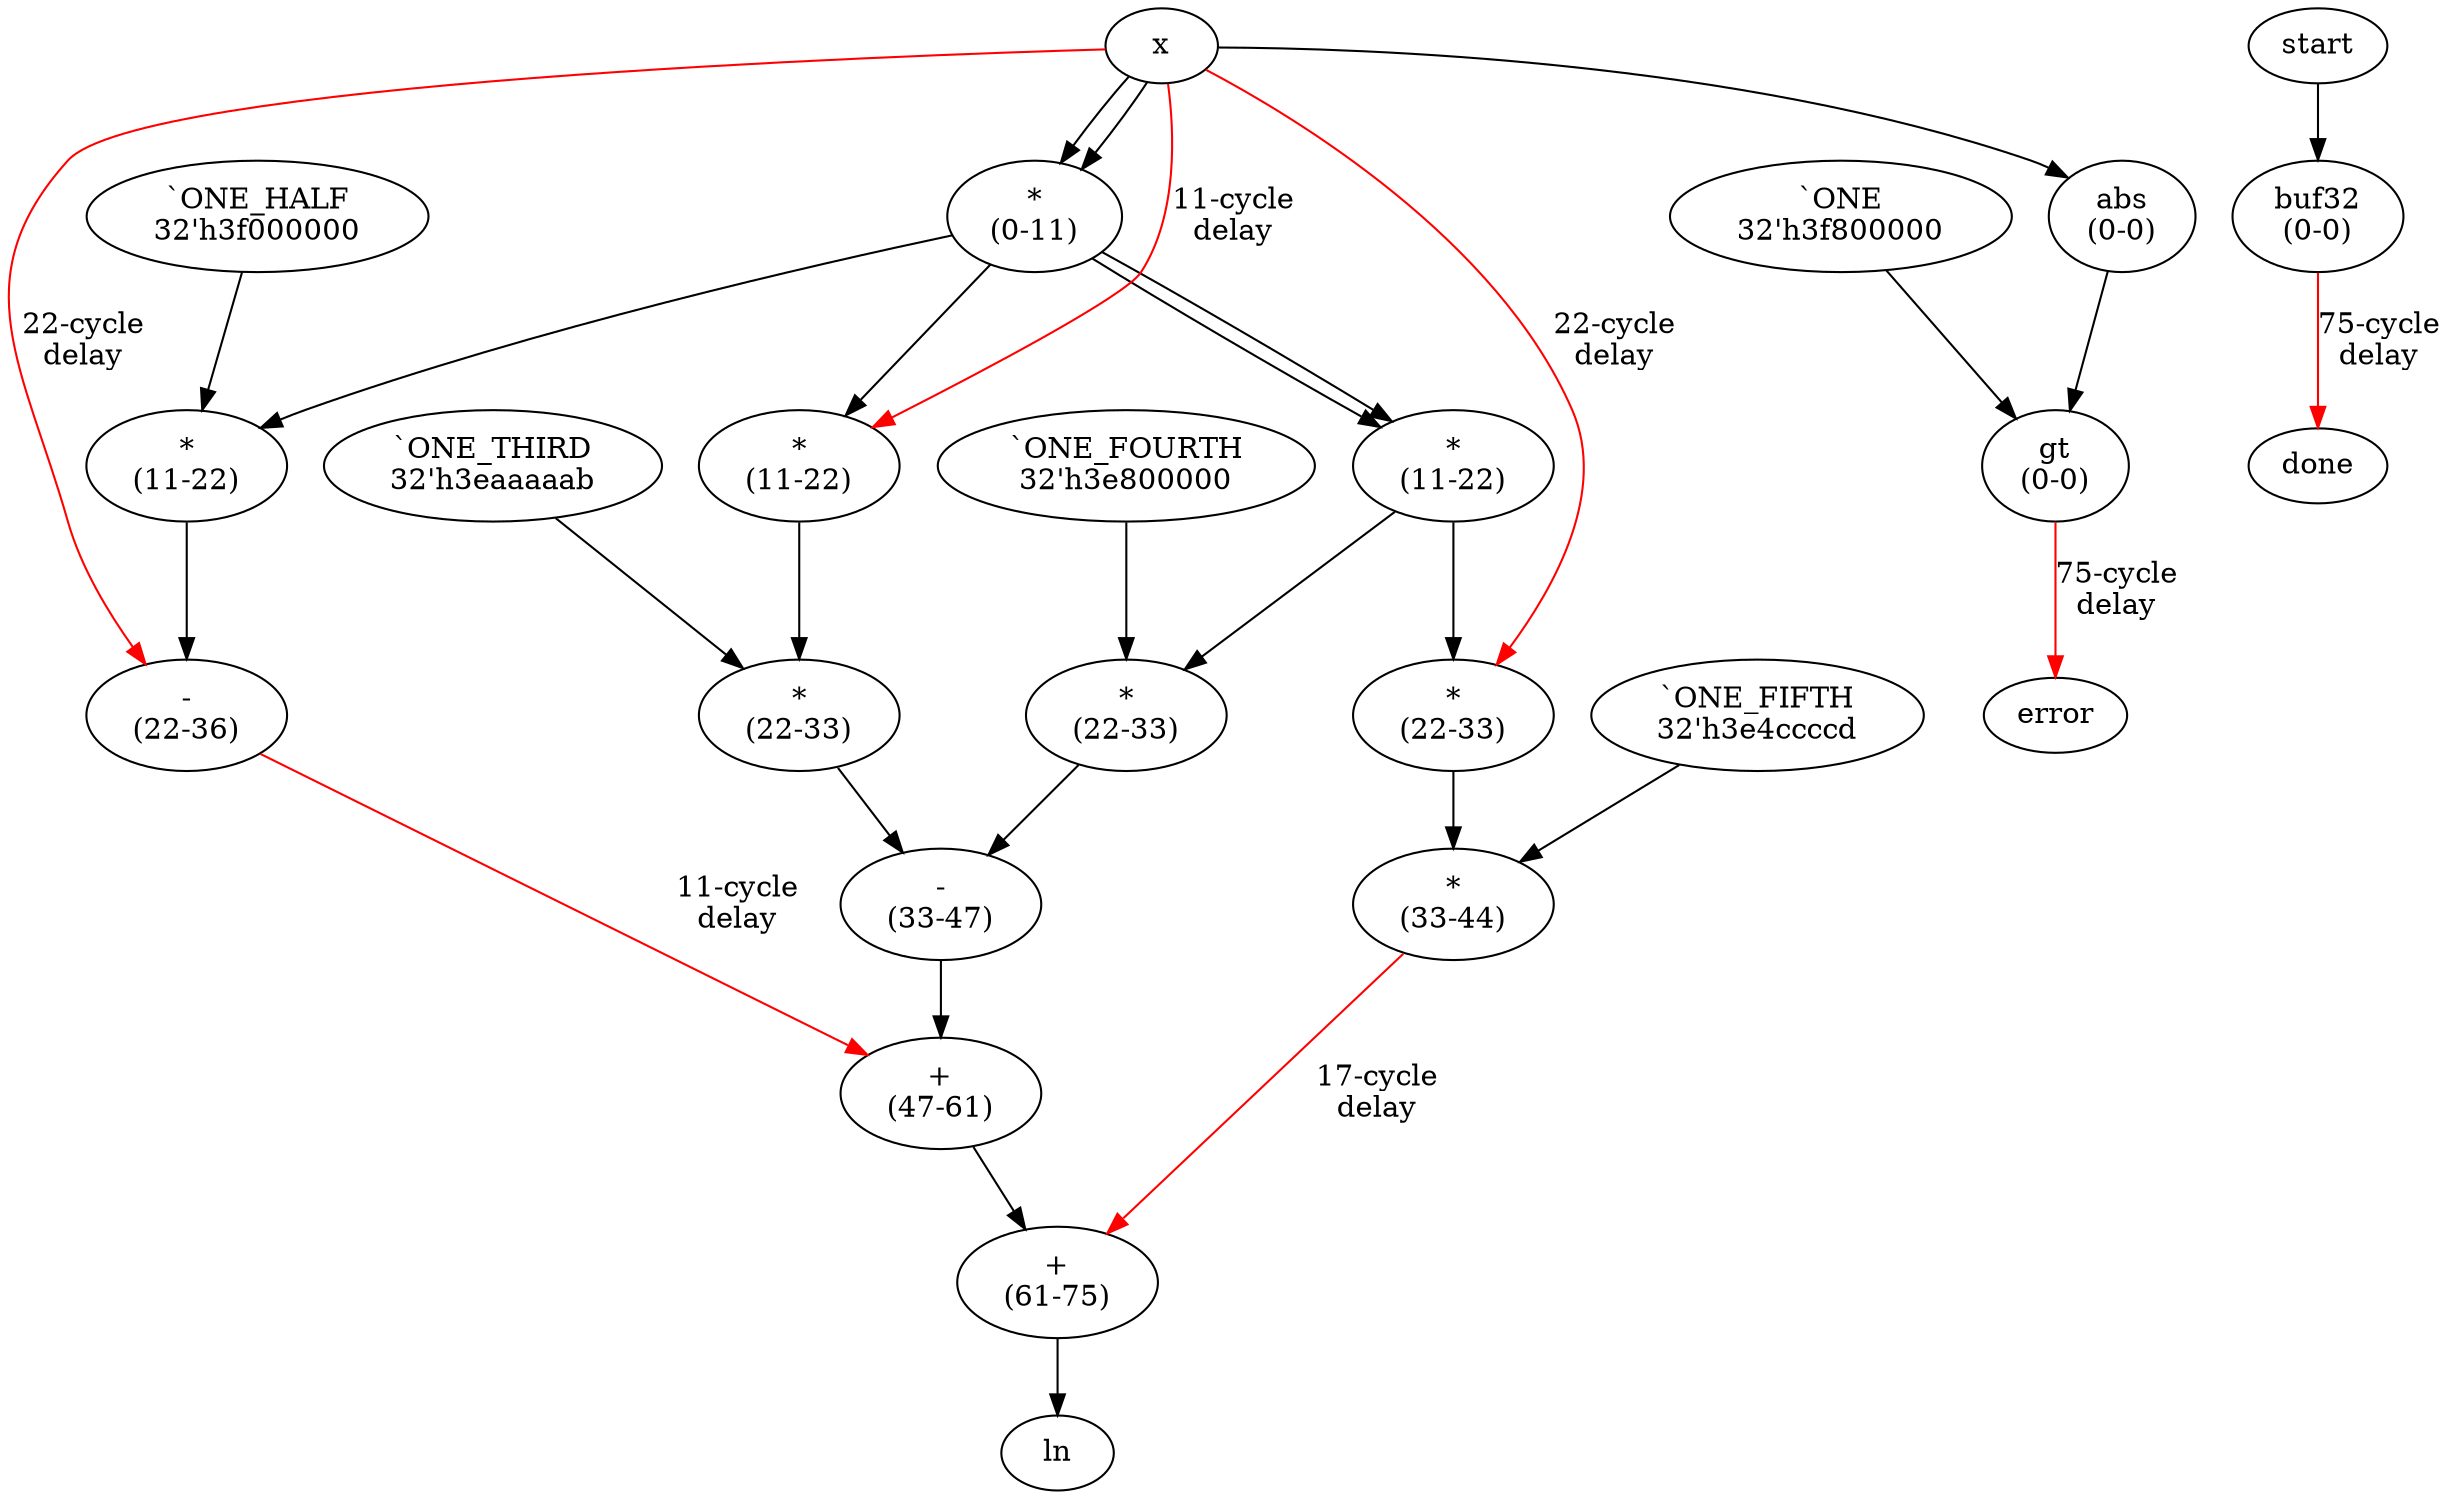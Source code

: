 digraph {
	"ONE_HALF" [label="`ONE_HALF
32'h3f000000"]
	"ONE_THIRD" [label="`ONE_THIRD
32'h3eaaaaab"]
	"ONE_FOURTH" [label="`ONE_FOURTH
32'h3e800000"]
	"ONE_FIFTH" [label="`ONE_FIFTH
32'h3e4ccccd"]
	"ONE" [label="`ONE
32'h3f800000"]
	"ln output" [label="ln"]
	"done output" [label="done"]
	"error output" [label="error"]
	"done" [label="buf32
(0-0)"]
	"x_abs" [label="abs
(0-0)"]
	"error" [label="gt
(0-0)"]
	"e2" [label="*
(0-11)"]
	"t2" [label="*
(11-22)"]
	"e3" [label="*
(11-22)"]
	"e4" [label="*
(11-22)"]
	"s12" [label="-
(22-36)"]
	"e5" [label="*
(22-33)"]
	"t3" [label="*
(22-33)"]
	"t4" [label="*
(22-33)"]
	"s34" [label="-
(33-47)"]
	"t5" [label="*
(33-44)"]
	"s1234" [label="+
(47-61)"]
	"ln" [label="+
(61-75)"]
	"start" -> "done";
	"x" -> "x_abs";
	"x_abs" -> "error";
	"ONE" -> "error";
	"x" -> "e2";
	"x" -> "e2";
	"e2" -> "t2";
	"ONE_HALF" -> "t2";
	"e2" -> "e3";
	"x" -> "e3" [label="11-cycle\ndelay", color=red];
	"e2" -> "e4";
	"e2" -> "e4";
	"x" -> "s12" [label="22-cycle\ndelay", color=red];
	"t2" -> "s12";
	"e4" -> "e5";
	"x" -> "e5" [label="22-cycle\ndelay", color=red];
	"e3" -> "t3";
	"ONE_THIRD" -> "t3";
	"e4" -> "t4";
	"ONE_FOURTH" -> "t4";
	"t3" -> "s34";
	"t4" -> "s34";
	"e5" -> "t5";
	"ONE_FIFTH" -> "t5";
	"s12" -> "s1234" [label="11-cycle\ndelay", color=red];
	"s34" -> "s1234";
	"s1234" -> "ln";
	"t5" -> "ln" [label="17-cycle\ndelay", color=red];
	"ln" -> "ln output";
	"done" -> "done output" [label="75-cycle\ndelay", color=red];
	"error" -> "error output" [label="75-cycle\ndelay", color=red];
}

